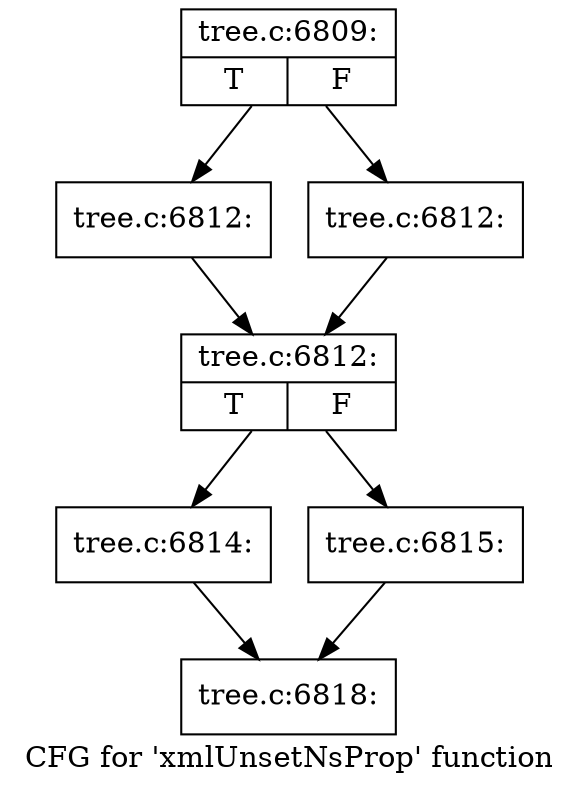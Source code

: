 digraph "CFG for 'xmlUnsetNsProp' function" {
	label="CFG for 'xmlUnsetNsProp' function";

	Node0x55ad0bd9c290 [shape=record,label="{tree.c:6809:|{<s0>T|<s1>F}}"];
	Node0x55ad0bd9c290 -> Node0x55ad0bd9e5c0;
	Node0x55ad0bd9c290 -> Node0x55ad0bd9e610;
	Node0x55ad0bd9e5c0 [shape=record,label="{tree.c:6812:}"];
	Node0x55ad0bd9e5c0 -> Node0x55ad0bd9e660;
	Node0x55ad0bd9e610 [shape=record,label="{tree.c:6812:}"];
	Node0x55ad0bd9e610 -> Node0x55ad0bd9e660;
	Node0x55ad0bd9e660 [shape=record,label="{tree.c:6812:|{<s0>T|<s1>F}}"];
	Node0x55ad0bd9e660 -> Node0x55ad0bd9ed90;
	Node0x55ad0bd9e660 -> Node0x55ad0bd9ede0;
	Node0x55ad0bd9ed90 [shape=record,label="{tree.c:6814:}"];
	Node0x55ad0bd9ed90 -> Node0x55ad0bd98fa0;
	Node0x55ad0bd9ede0 [shape=record,label="{tree.c:6815:}"];
	Node0x55ad0bd9ede0 -> Node0x55ad0bd98fa0;
	Node0x55ad0bd98fa0 [shape=record,label="{tree.c:6818:}"];
}
